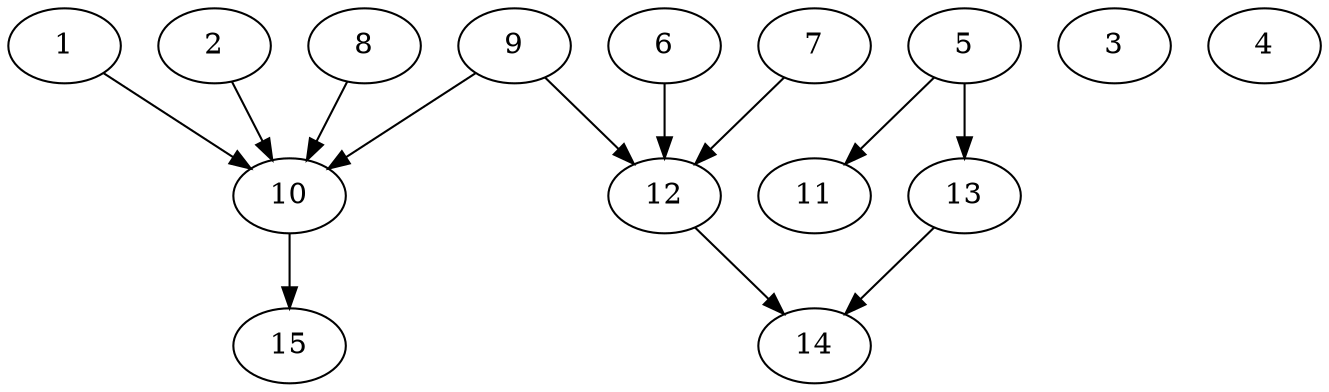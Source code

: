// DAG automatically generated by daggen at Tue Aug  6 16:26:16 2019
// ./daggen --dot -n 15 --ccr 0.3 --fat 0.8 --regular 0.5 --density 0.5 --mindata 5242880 --maxdata 52428800 
digraph G {
  1 [size="116688213", alpha="0.05", expect_size="35006464"] 
  1 -> 10 [size ="35006464"]
  2 [size="86278827", alpha="0.00", expect_size="25883648"] 
  2 -> 10 [size ="25883648"]
  3 [size="130935467", alpha="0.10", expect_size="39280640"] 
  4 [size="43560960", alpha="0.02", expect_size="13068288"] 
  5 [size="76837547", alpha="0.09", expect_size="23051264"] 
  5 -> 11 [size ="23051264"]
  5 -> 13 [size ="23051264"]
  6 [size="55036587", alpha="0.17", expect_size="16510976"] 
  6 -> 12 [size ="16510976"]
  7 [size="36771840", alpha="0.14", expect_size="11031552"] 
  7 -> 12 [size ="11031552"]
  8 [size="24623787", alpha="0.03", expect_size="7387136"] 
  8 -> 10 [size ="7387136"]
  9 [size="63870293", alpha="0.06", expect_size="19161088"] 
  9 -> 10 [size ="19161088"]
  9 -> 12 [size ="19161088"]
  10 [size="73745067", alpha="0.08", expect_size="22123520"] 
  10 -> 15 [size ="22123520"]
  11 [size="163167573", alpha="0.01", expect_size="48950272"] 
  12 [size="44762453", alpha="0.02", expect_size="13428736"] 
  12 -> 14 [size ="13428736"]
  13 [size="46813867", alpha="0.17", expect_size="14044160"] 
  13 -> 14 [size ="14044160"]
  14 [size="128238933", alpha="0.04", expect_size="38471680"] 
  15 [size="144295253", alpha="0.18", expect_size="43288576"] 
}
